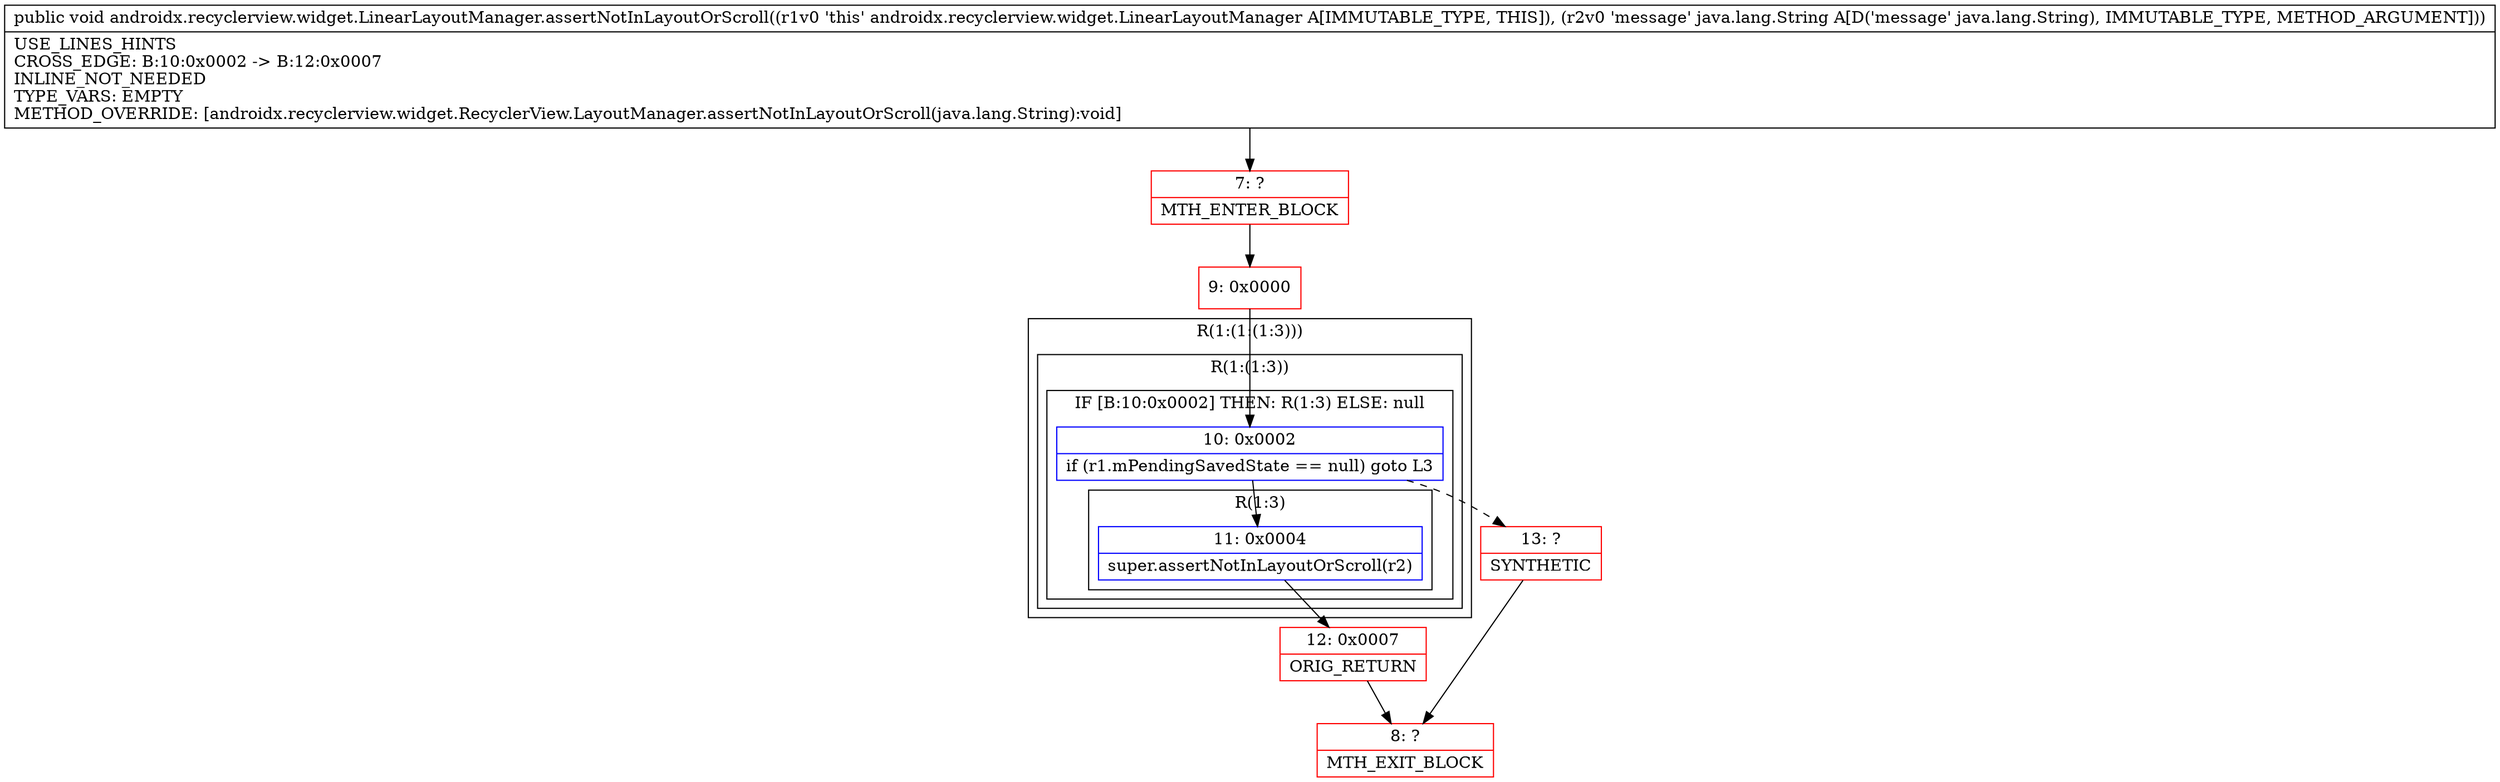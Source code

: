 digraph "CFG forandroidx.recyclerview.widget.LinearLayoutManager.assertNotInLayoutOrScroll(Ljava\/lang\/String;)V" {
subgraph cluster_Region_1749415869 {
label = "R(1:(1:(1:3)))";
node [shape=record,color=blue];
subgraph cluster_Region_1126981117 {
label = "R(1:(1:3))";
node [shape=record,color=blue];
subgraph cluster_IfRegion_1759065082 {
label = "IF [B:10:0x0002] THEN: R(1:3) ELSE: null";
node [shape=record,color=blue];
Node_10 [shape=record,label="{10\:\ 0x0002|if (r1.mPendingSavedState == null) goto L3\l}"];
subgraph cluster_Region_887926966 {
label = "R(1:3)";
node [shape=record,color=blue];
Node_11 [shape=record,label="{11\:\ 0x0004|super.assertNotInLayoutOrScroll(r2)\l}"];
}
}
}
}
Node_7 [shape=record,color=red,label="{7\:\ ?|MTH_ENTER_BLOCK\l}"];
Node_9 [shape=record,color=red,label="{9\:\ 0x0000}"];
Node_12 [shape=record,color=red,label="{12\:\ 0x0007|ORIG_RETURN\l}"];
Node_8 [shape=record,color=red,label="{8\:\ ?|MTH_EXIT_BLOCK\l}"];
Node_13 [shape=record,color=red,label="{13\:\ ?|SYNTHETIC\l}"];
MethodNode[shape=record,label="{public void androidx.recyclerview.widget.LinearLayoutManager.assertNotInLayoutOrScroll((r1v0 'this' androidx.recyclerview.widget.LinearLayoutManager A[IMMUTABLE_TYPE, THIS]), (r2v0 'message' java.lang.String A[D('message' java.lang.String), IMMUTABLE_TYPE, METHOD_ARGUMENT]))  | USE_LINES_HINTS\lCROSS_EDGE: B:10:0x0002 \-\> B:12:0x0007\lINLINE_NOT_NEEDED\lTYPE_VARS: EMPTY\lMETHOD_OVERRIDE: [androidx.recyclerview.widget.RecyclerView.LayoutManager.assertNotInLayoutOrScroll(java.lang.String):void]\l}"];
MethodNode -> Node_7;Node_10 -> Node_11;
Node_10 -> Node_13[style=dashed];
Node_11 -> Node_12;
Node_7 -> Node_9;
Node_9 -> Node_10;
Node_12 -> Node_8;
Node_13 -> Node_8;
}

